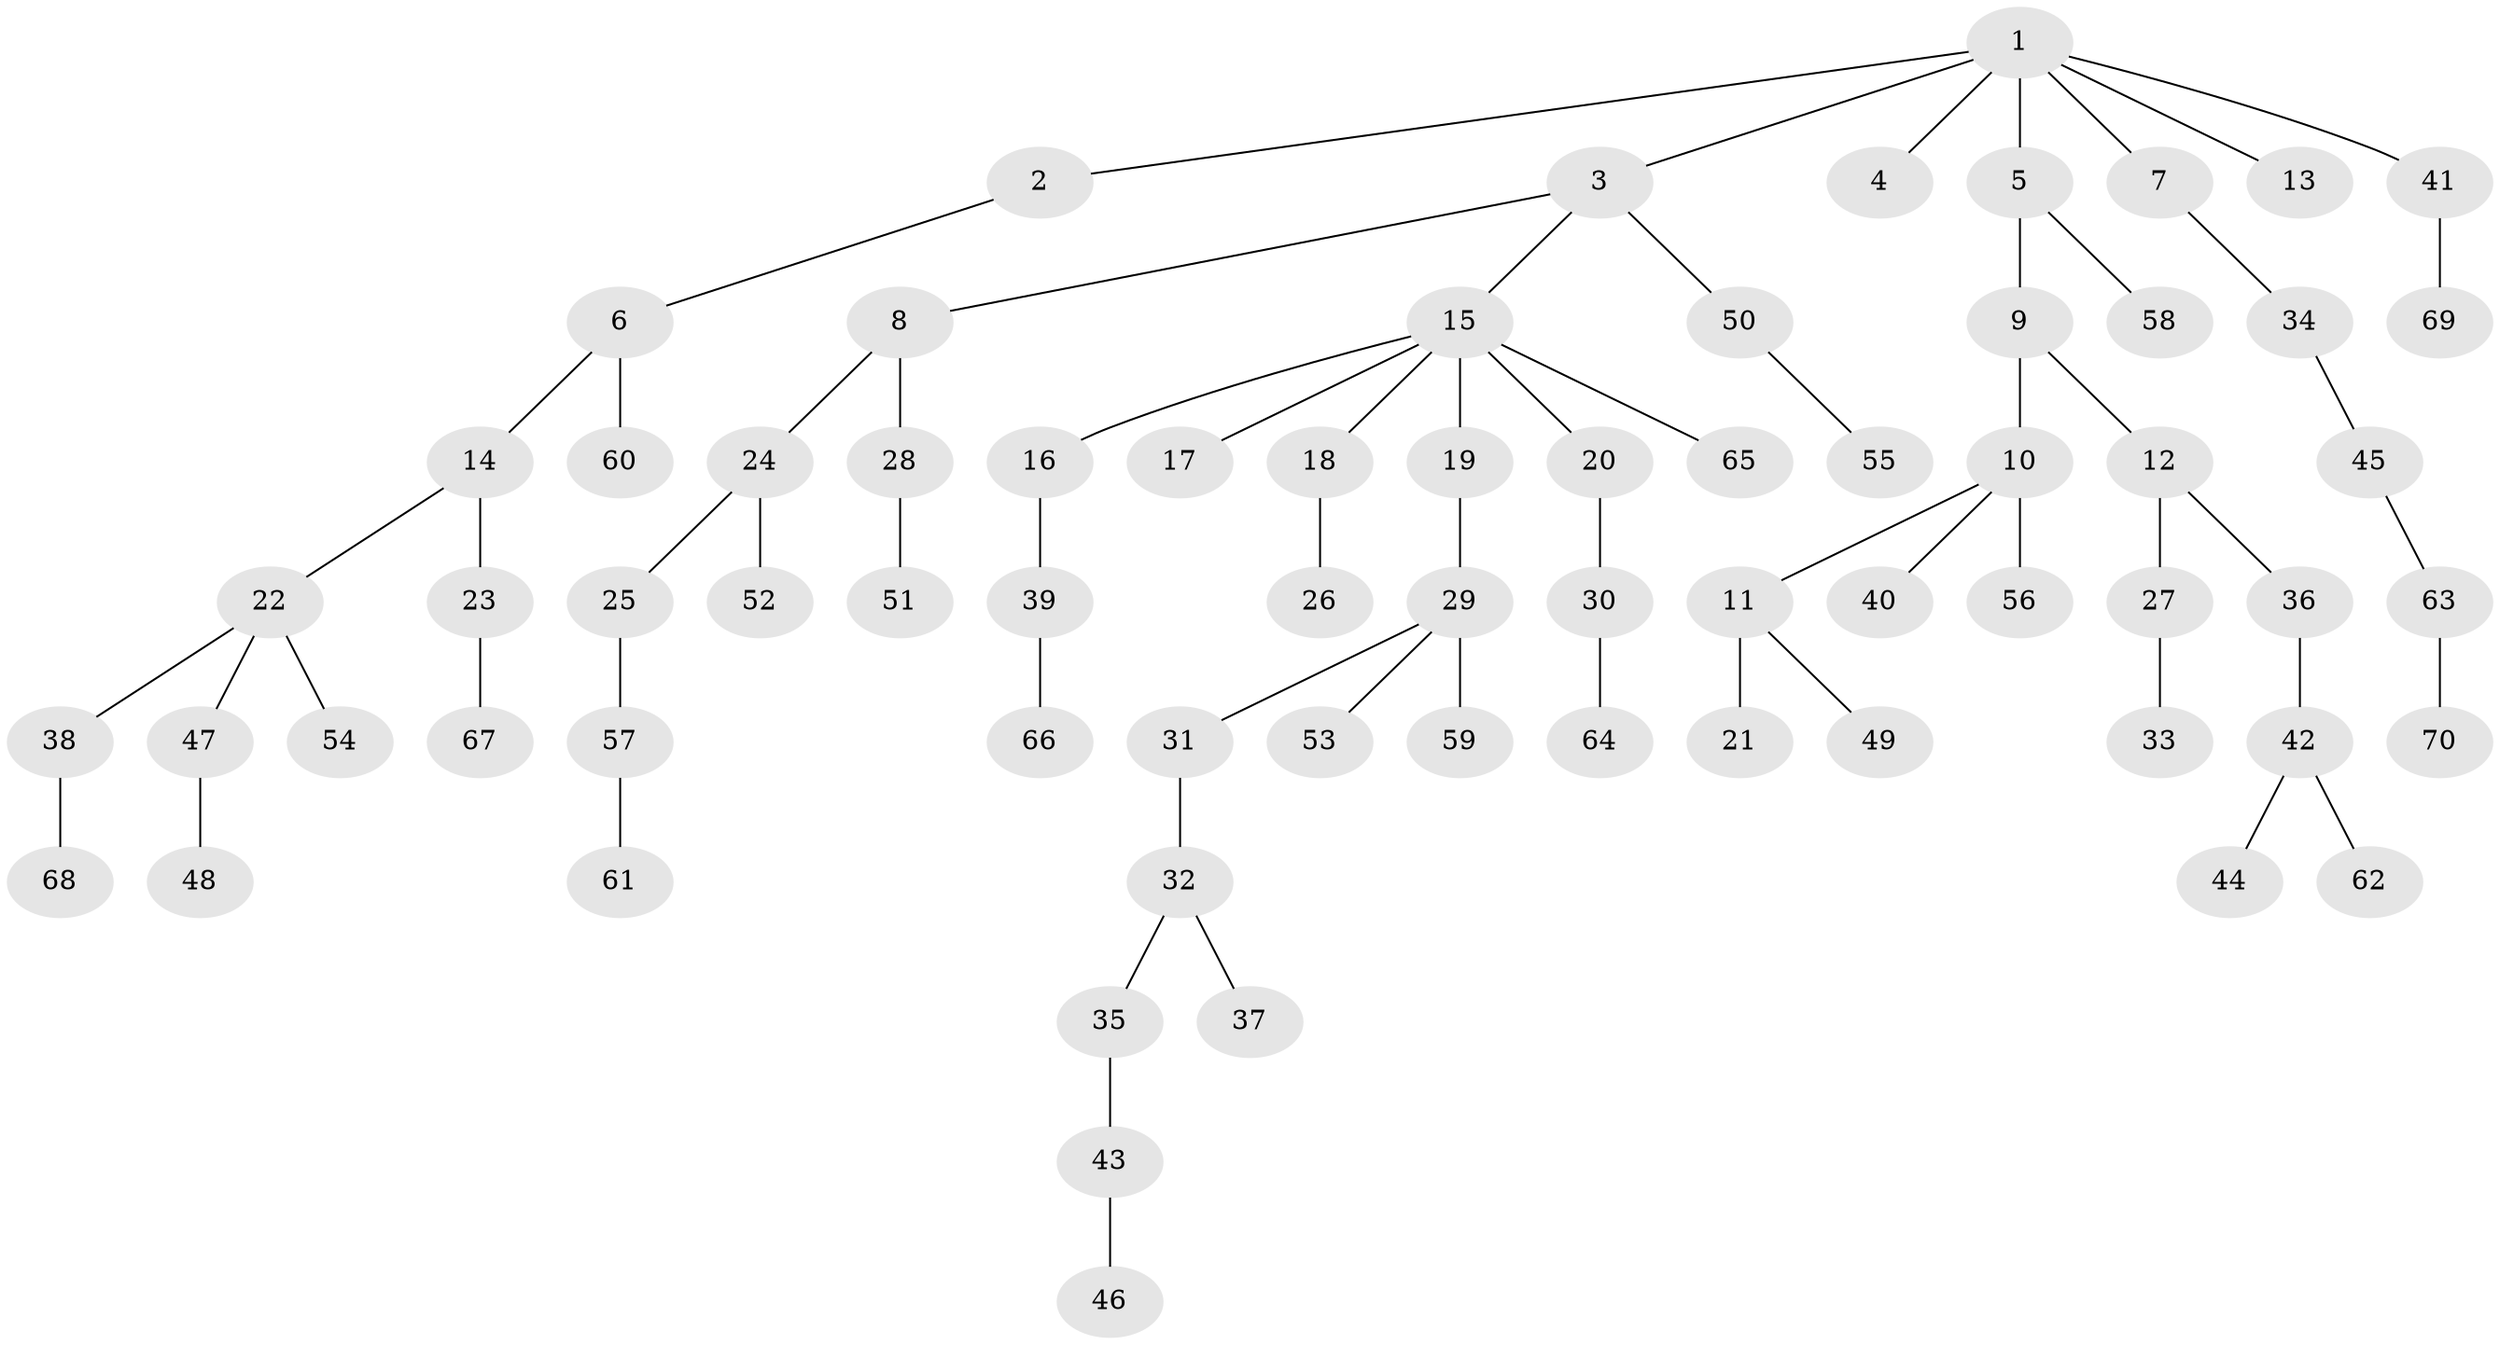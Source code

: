// Generated by graph-tools (version 1.1) at 2025/11/02/27/25 16:11:25]
// undirected, 70 vertices, 69 edges
graph export_dot {
graph [start="1"]
  node [color=gray90,style=filled];
  1;
  2;
  3;
  4;
  5;
  6;
  7;
  8;
  9;
  10;
  11;
  12;
  13;
  14;
  15;
  16;
  17;
  18;
  19;
  20;
  21;
  22;
  23;
  24;
  25;
  26;
  27;
  28;
  29;
  30;
  31;
  32;
  33;
  34;
  35;
  36;
  37;
  38;
  39;
  40;
  41;
  42;
  43;
  44;
  45;
  46;
  47;
  48;
  49;
  50;
  51;
  52;
  53;
  54;
  55;
  56;
  57;
  58;
  59;
  60;
  61;
  62;
  63;
  64;
  65;
  66;
  67;
  68;
  69;
  70;
  1 -- 2;
  1 -- 3;
  1 -- 4;
  1 -- 5;
  1 -- 7;
  1 -- 13;
  1 -- 41;
  2 -- 6;
  3 -- 8;
  3 -- 15;
  3 -- 50;
  5 -- 9;
  5 -- 58;
  6 -- 14;
  6 -- 60;
  7 -- 34;
  8 -- 24;
  8 -- 28;
  9 -- 10;
  9 -- 12;
  10 -- 11;
  10 -- 40;
  10 -- 56;
  11 -- 21;
  11 -- 49;
  12 -- 27;
  12 -- 36;
  14 -- 22;
  14 -- 23;
  15 -- 16;
  15 -- 17;
  15 -- 18;
  15 -- 19;
  15 -- 20;
  15 -- 65;
  16 -- 39;
  18 -- 26;
  19 -- 29;
  20 -- 30;
  22 -- 38;
  22 -- 47;
  22 -- 54;
  23 -- 67;
  24 -- 25;
  24 -- 52;
  25 -- 57;
  27 -- 33;
  28 -- 51;
  29 -- 31;
  29 -- 53;
  29 -- 59;
  30 -- 64;
  31 -- 32;
  32 -- 35;
  32 -- 37;
  34 -- 45;
  35 -- 43;
  36 -- 42;
  38 -- 68;
  39 -- 66;
  41 -- 69;
  42 -- 44;
  42 -- 62;
  43 -- 46;
  45 -- 63;
  47 -- 48;
  50 -- 55;
  57 -- 61;
  63 -- 70;
}
